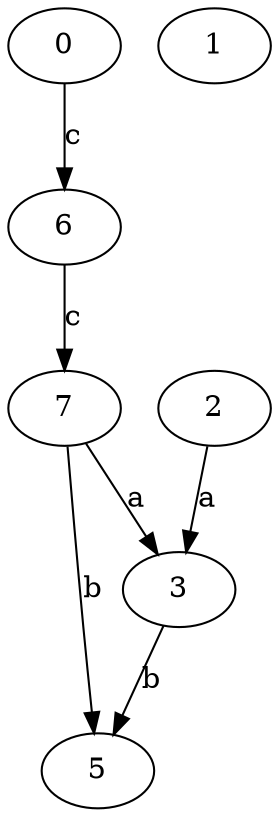 strict digraph  {
0;
1;
2;
3;
5;
6;
7;
0 -> 6  [label=c];
2 -> 3  [label=a];
3 -> 5  [label=b];
6 -> 7  [label=c];
7 -> 3  [label=a];
7 -> 5  [label=b];
}
